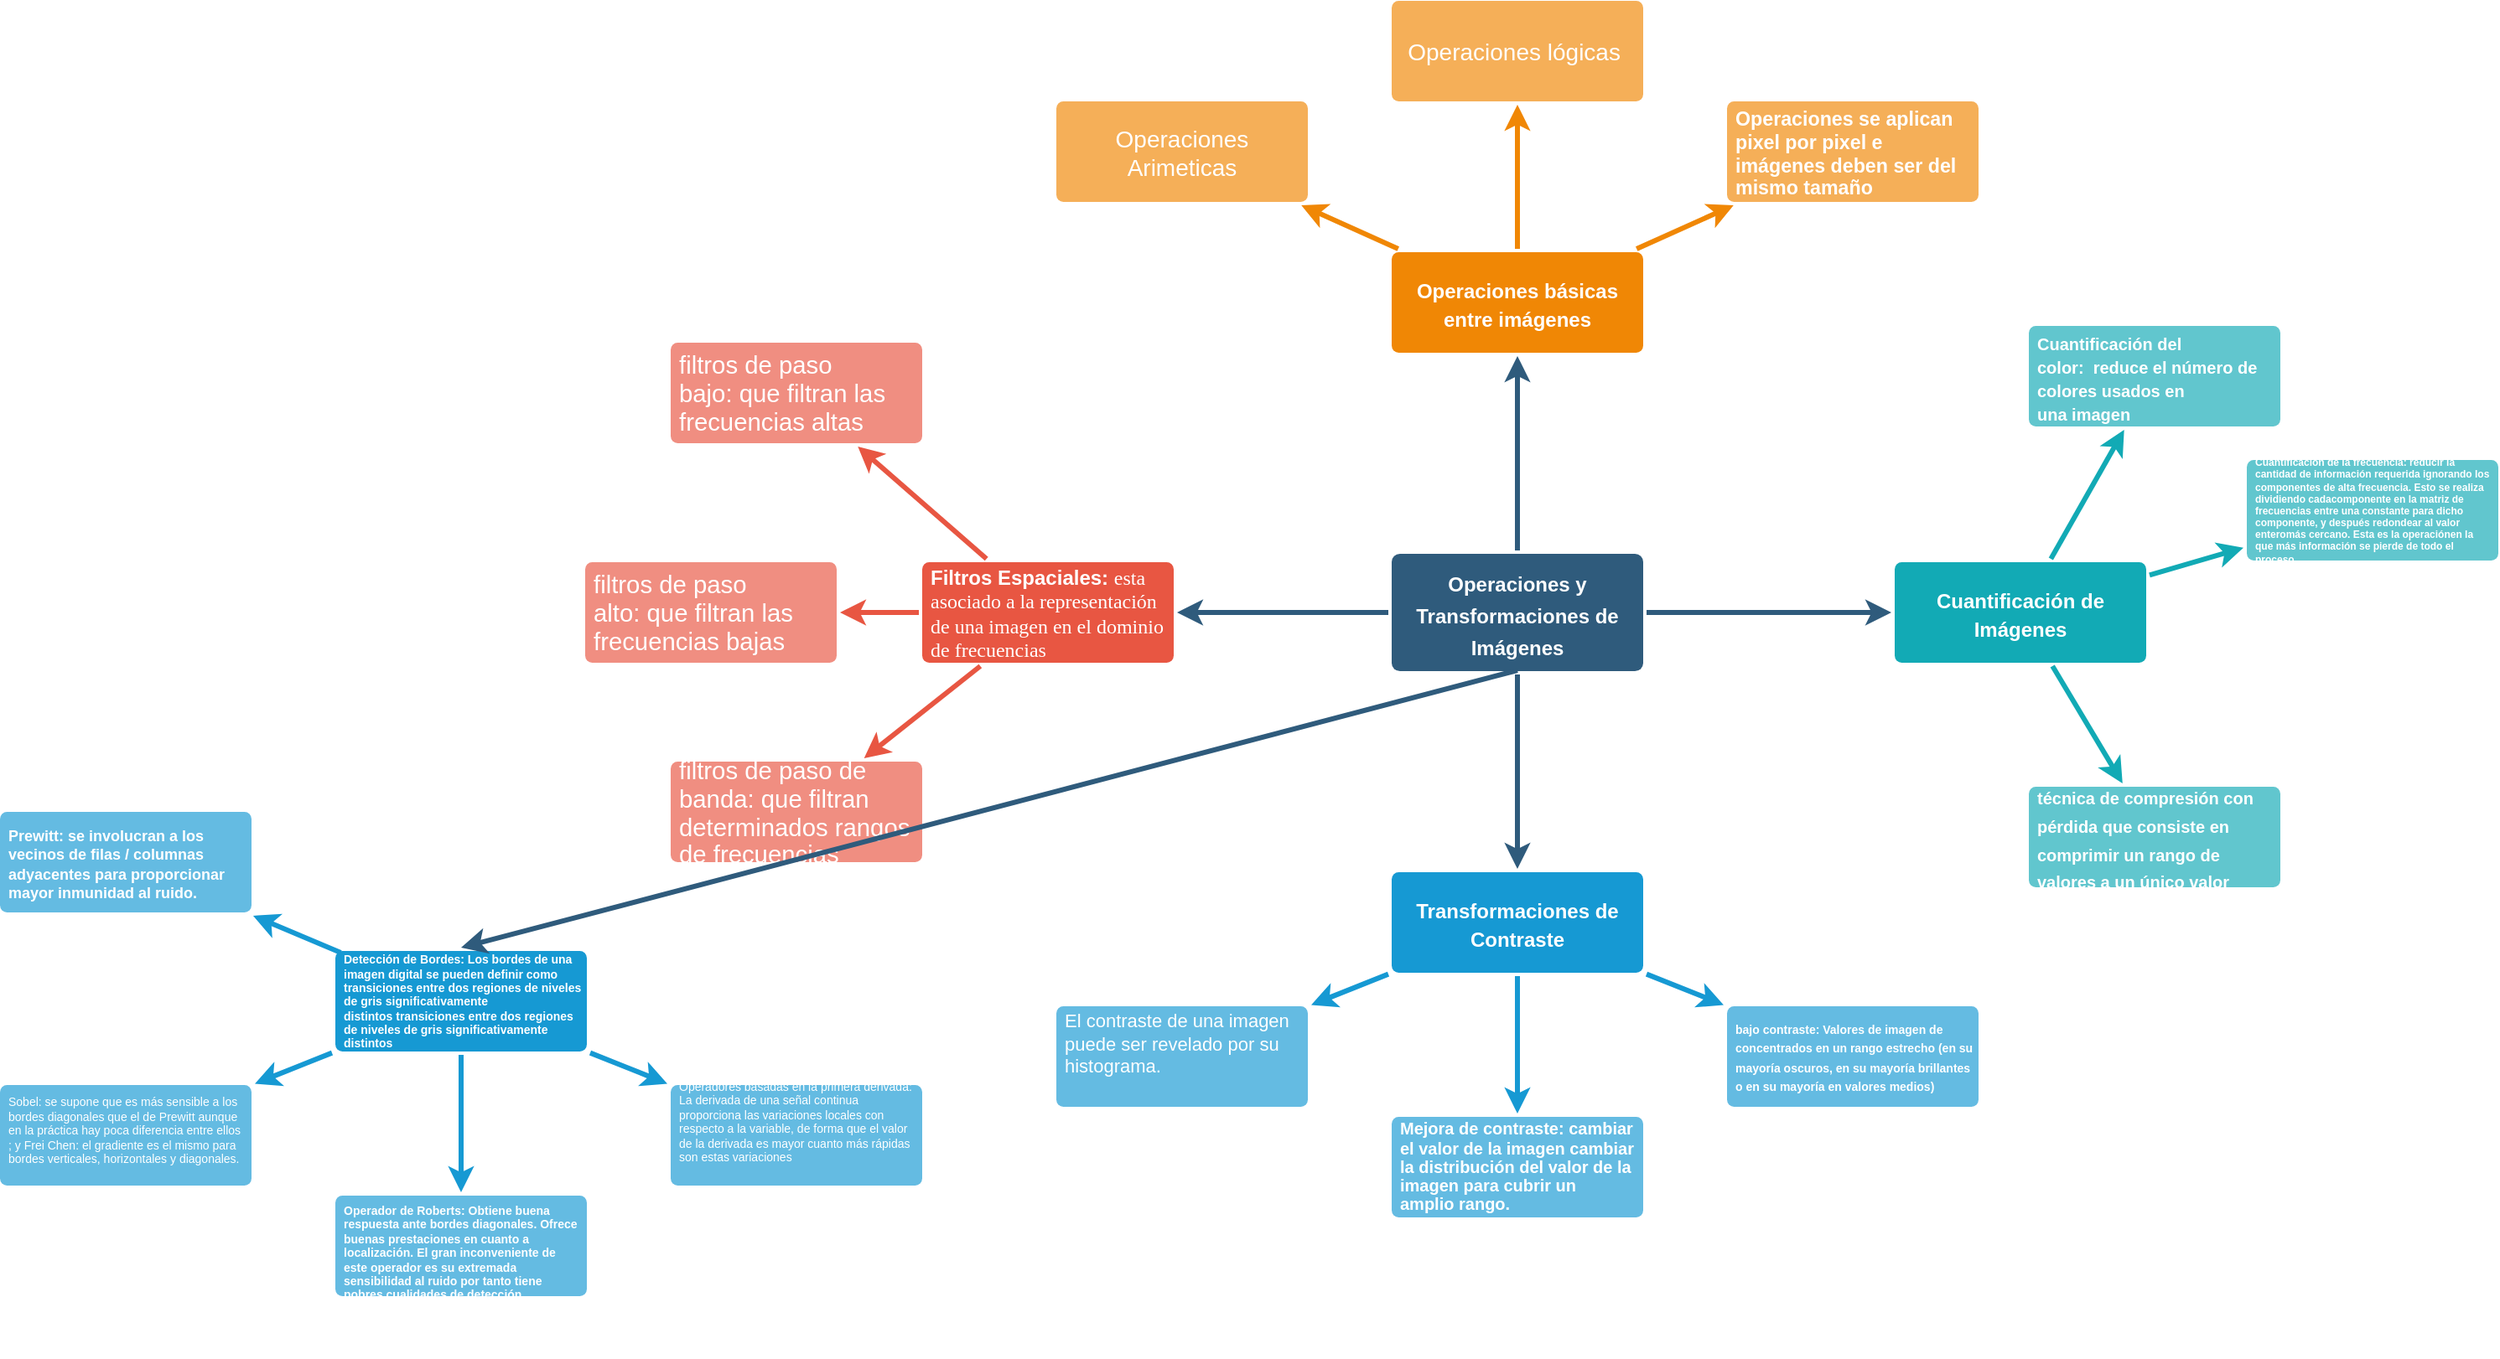 <mxfile version="11.0.6" type="device"><diagram id="6a731a19-8d31-9384-78a2-239565b7b9f0" name="Page-1"><mxGraphModel dx="2733" dy="1318" grid="1" gridSize="10" guides="1" tooltips="1" connect="1" arrows="1" fold="1" page="1" pageScale="1" pageWidth="1169" pageHeight="827" background="#ffffff" math="0" shadow="0"><root><mxCell id="0"/><mxCell id="1" parent="0"/><mxCell id="1745" value="" style="edgeStyle=none;rounded=0;jumpStyle=none;html=1;shadow=0;labelBackgroundColor=none;startArrow=none;startFill=0;endArrow=classic;endFill=1;jettySize=auto;orthogonalLoop=1;strokeColor=#2F5B7C;strokeWidth=3;fontFamily=Helvetica;fontSize=16;fontColor=#23445D;spacing=5;" parent="1" source="1749" target="1764" edge="1"><mxGeometry relative="1" as="geometry"/></mxCell><mxCell id="1746" value="" style="edgeStyle=none;rounded=0;jumpStyle=none;html=1;shadow=0;labelBackgroundColor=none;startArrow=none;startFill=0;endArrow=classic;endFill=1;jettySize=auto;orthogonalLoop=1;strokeColor=#2F5B7C;strokeWidth=3;fontFamily=Helvetica;fontSize=16;fontColor=#23445D;spacing=5;" parent="1" source="1749" target="1771" edge="1"><mxGeometry relative="1" as="geometry"/></mxCell><mxCell id="1747" value="" style="edgeStyle=none;rounded=0;jumpStyle=none;html=1;shadow=0;labelBackgroundColor=none;startArrow=none;startFill=0;endArrow=classic;endFill=1;jettySize=auto;orthogonalLoop=1;strokeColor=#2F5B7C;strokeWidth=3;fontFamily=Helvetica;fontSize=16;fontColor=#23445D;spacing=5;" parent="1" source="1749" target="1760" edge="1"><mxGeometry relative="1" as="geometry"/></mxCell><mxCell id="1748" value="" style="edgeStyle=none;rounded=0;jumpStyle=none;html=1;shadow=0;labelBackgroundColor=none;startArrow=none;startFill=0;endArrow=classic;endFill=1;jettySize=auto;orthogonalLoop=1;strokeColor=#2F5B7C;strokeWidth=3;fontFamily=Helvetica;fontSize=16;fontColor=#23445D;spacing=5;" parent="1" source="1749" target="1753" edge="1"><mxGeometry relative="1" as="geometry"/></mxCell><mxCell id="1749" value="&lt;span style=&quot;font-size: 9pt ; line-height: 107% ; font-family: &amp;#34;tahoma&amp;#34; , sans-serif&quot;&gt;Operaciones y Transformaciones de Imágenes&lt;/span&gt;" style="rounded=1;whiteSpace=wrap;html=1;shadow=0;labelBackgroundColor=none;strokeColor=none;strokeWidth=3;fillColor=#2F5B7C;fontFamily=Helvetica;fontSize=16;fontColor=#FFFFFF;align=center;fontStyle=1;spacing=5;arcSize=7;perimeterSpacing=2;" parent="1" vertex="1"><mxGeometry x="495" y="380.5" width="150" height="70" as="geometry"/></mxCell><mxCell id="1750" value="" style="edgeStyle=none;rounded=1;jumpStyle=none;html=1;shadow=0;labelBackgroundColor=none;startArrow=none;startFill=0;jettySize=auto;orthogonalLoop=1;strokeColor=#E85642;strokeWidth=3;fontFamily=Helvetica;fontSize=14;fontColor=#FFFFFF;spacing=5;fontStyle=1;fillColor=#b0e3e6;" parent="1" source="1753" target="1756" edge="1"><mxGeometry relative="1" as="geometry"/></mxCell><mxCell id="1751" value="" style="edgeStyle=none;rounded=1;jumpStyle=none;html=1;shadow=0;labelBackgroundColor=none;startArrow=none;startFill=0;jettySize=auto;orthogonalLoop=1;strokeColor=#E85642;strokeWidth=3;fontFamily=Helvetica;fontSize=14;fontColor=#FFFFFF;spacing=5;fontStyle=1;fillColor=#b0e3e6;" parent="1" source="1753" target="1755" edge="1"><mxGeometry relative="1" as="geometry"/></mxCell><mxCell id="1752" value="" style="edgeStyle=none;rounded=1;jumpStyle=none;html=1;shadow=0;labelBackgroundColor=none;startArrow=none;startFill=0;jettySize=auto;orthogonalLoop=1;strokeColor=#E85642;strokeWidth=3;fontFamily=Helvetica;fontSize=14;fontColor=#FFFFFF;spacing=5;fontStyle=1;fillColor=#b0e3e6;" parent="1" source="1753" target="1754" edge="1"><mxGeometry relative="1" as="geometry"/></mxCell><mxCell id="1753" value="&lt;h5 style=&quot;font-size: 12px&quot;&gt;&lt;font style=&quot;font-size: 12px&quot;&gt;&lt;span style=&quot;line-height: 107% ; font-family: &amp;#34;tahoma&amp;#34; , sans-serif&quot;&gt;Filtros Espaciales:&amp;nbsp;&lt;/span&gt;&lt;span style=&quot;font-family: &amp;#34;times new roman&amp;#34; ; font-weight: 400&quot;&gt;esta asociado a la representación de una imagen en el dominio de frecuencias&lt;/span&gt;&lt;/font&gt;&lt;/h5&gt;" style="rounded=1;whiteSpace=wrap;html=1;shadow=0;labelBackgroundColor=none;strokeColor=none;strokeWidth=3;fillColor=#e85642;fontFamily=Helvetica;fontSize=14;fontColor=#FFFFFF;align=left;spacing=5;fontStyle=1;arcSize=7;perimeterSpacing=2;" parent="1" vertex="1"><mxGeometry x="215" y="385.5" width="150" height="60" as="geometry"/></mxCell><mxCell id="1754" value="&lt;span style=&quot;font-size: 11.0pt ; line-height: 107% ; font-family: &amp;#34;calibri&amp;#34; , sans-serif&quot;&gt;filtros de paso de banda:&amp;nbsp;que filtran determinados rangos de frecuencias&lt;/span&gt;" style="rounded=1;whiteSpace=wrap;html=1;shadow=0;labelBackgroundColor=none;strokeColor=none;strokeWidth=3;fillColor=#f08e81;fontFamily=Helvetica;fontSize=14;fontColor=#FFFFFF;align=left;spacing=5;fontStyle=0;arcSize=7;perimeterSpacing=2;" parent="1" vertex="1"><mxGeometry x="65" y="504.5" width="150" height="60" as="geometry"/></mxCell><mxCell id="1755" value="&lt;span style=&quot;font-size: 11.0pt ; line-height: 107% ; font-family: &amp;#34;calibri&amp;#34; , sans-serif&quot;&gt;filtros de paso alto:&amp;nbsp;que filtran las frecuencias bajas&lt;/span&gt;" style="rounded=1;whiteSpace=wrap;html=1;shadow=0;labelBackgroundColor=none;strokeColor=none;strokeWidth=3;fillColor=#f08e81;fontFamily=Helvetica;fontSize=14;fontColor=#FFFFFF;align=left;spacing=5;fontStyle=0;arcSize=7;perimeterSpacing=2;" parent="1" vertex="1"><mxGeometry x="14" y="385.5" width="150" height="60" as="geometry"/></mxCell><mxCell id="1756" value="&lt;span style=&quot;font-size: 11.0pt ; line-height: 107% ; font-family: &amp;#34;calibri&amp;#34; , sans-serif&quot;&gt;filtros de paso bajo:&amp;nbsp;que filtran las frecuencias altas&lt;/span&gt;" style="rounded=1;whiteSpace=wrap;html=1;shadow=0;labelBackgroundColor=none;strokeColor=none;strokeWidth=3;fillColor=#f08e81;fontFamily=Helvetica;fontSize=14;fontColor=#FFFFFF;align=left;spacing=5;fontStyle=0;arcSize=7;perimeterSpacing=2;" parent="1" vertex="1"><mxGeometry x="65" y="254.5" width="150" height="60" as="geometry"/></mxCell><mxCell id="1757" value="" style="edgeStyle=none;rounded=0;jumpStyle=none;html=1;shadow=0;labelBackgroundColor=none;startArrow=none;startFill=0;endArrow=classic;endFill=1;jettySize=auto;orthogonalLoop=1;strokeColor=#1699D3;strokeWidth=3;fontFamily=Helvetica;fontSize=14;fontColor=#FFFFFF;spacing=5;" parent="1" source="1760" target="1763" edge="1"><mxGeometry relative="1" as="geometry"/></mxCell><mxCell id="1758" value="" style="edgeStyle=none;rounded=0;jumpStyle=none;html=1;shadow=0;labelBackgroundColor=none;startArrow=none;startFill=0;endArrow=classic;endFill=1;jettySize=auto;orthogonalLoop=1;strokeColor=#1699D3;strokeWidth=3;fontFamily=Helvetica;fontSize=14;fontColor=#FFFFFF;spacing=5;" parent="1" source="1760" target="1762" edge="1"><mxGeometry relative="1" as="geometry"/></mxCell><mxCell id="1759" value="" style="edgeStyle=none;rounded=0;jumpStyle=none;html=1;shadow=0;labelBackgroundColor=none;startArrow=none;startFill=0;endArrow=classic;endFill=1;jettySize=auto;orthogonalLoop=1;strokeColor=#1699D3;strokeWidth=3;fontFamily=Helvetica;fontSize=14;fontColor=#FFFFFF;spacing=5;" parent="1" source="1760" target="1761" edge="1"><mxGeometry relative="1" as="geometry"/></mxCell><mxCell id="1760" value="&lt;span style=&quot;font-size: 9pt ; line-height: 107% ; font-family: &amp;#34;tahoma&amp;#34; , sans-serif&quot;&gt;Transformaciones de Contraste&lt;/span&gt;" style="rounded=1;whiteSpace=wrap;html=1;shadow=0;labelBackgroundColor=none;strokeColor=none;strokeWidth=3;fillColor=#1699d3;fontFamily=Helvetica;fontSize=14;fontColor=#FFFFFF;align=center;spacing=5;fontStyle=1;arcSize=7;perimeterSpacing=2;" parent="1" vertex="1"><mxGeometry x="495" y="570.5" width="150" height="60" as="geometry"/></mxCell><mxCell id="1761" value="&lt;h6&gt;&lt;span style=&quot;line-height: 107%&quot;&gt;&lt;font style=&quot;line-height: 100% ; font-size: 7px&quot;&gt;bajo contraste: Valores de imagen de concentrados en un rango estrecho (en su mayoría oscuros, en su mayoría brillantes o en su mayoría en valores medios)&lt;/font&gt;&lt;/span&gt;&lt;/h6&gt;" style="rounded=1;whiteSpace=wrap;html=1;shadow=0;labelBackgroundColor=none;strokeColor=none;strokeWidth=3;fillColor=#64bbe2;fontFamily=Helvetica;fontSize=14;fontColor=#FFFFFF;align=left;spacing=5;arcSize=7;perimeterSpacing=2;" parent="1" vertex="1"><mxGeometry x="695" y="650.5" width="150" height="60" as="geometry"/></mxCell><mxCell id="1762" value="&lt;h6&gt;&lt;span style=&quot;font-size: 10px ; line-height: 100%&quot;&gt;Mejora de contraste: cambiar el valor de la imagen cambiar la distribución del valor de la imagen para cubrir un amplio&amp;nbsp;rango.&lt;/span&gt;&lt;/h6&gt;" style="rounded=1;whiteSpace=wrap;html=1;shadow=0;labelBackgroundColor=none;strokeColor=none;strokeWidth=3;fillColor=#64bbe2;fontFamily=Helvetica;fontSize=14;fontColor=#FFFFFF;align=left;spacing=5;arcSize=7;perimeterSpacing=2;" parent="1" vertex="1"><mxGeometry x="495" y="716.5" width="150" height="60" as="geometry"/></mxCell><mxCell id="1763" value="&lt;p class=&quot;MsoNormal&quot; style=&quot;font-size: 11px&quot;&gt;&lt;font style=&quot;font-size: 11px&quot;&gt;El contraste de una imagen puede ser revelado por su histograma.&lt;br&gt;&lt;/font&gt;&lt;/p&gt;&lt;font style=&quot;font-size: 11px&quot;&gt;&lt;br&gt;&lt;/font&gt;" style="rounded=1;whiteSpace=wrap;html=1;shadow=0;labelBackgroundColor=none;strokeColor=none;strokeWidth=3;fillColor=#64bbe2;fontFamily=Helvetica;fontSize=14;fontColor=#FFFFFF;align=left;spacing=5;arcSize=7;perimeterSpacing=2;" parent="1" vertex="1"><mxGeometry x="295" y="650.5" width="150" height="60" as="geometry"/></mxCell><mxCell id="1764" value="&lt;span style=&quot;font-size: 9pt ; line-height: 107% ; font-family: &amp;#34;tahoma&amp;#34; , sans-serif&quot;&gt;Operaciones básicas entre imágenes&lt;/span&gt;" style="rounded=1;whiteSpace=wrap;html=1;shadow=0;labelBackgroundColor=none;strokeColor=none;strokeWidth=3;fillColor=#F08705;fontFamily=Helvetica;fontSize=14;fontColor=#FFFFFF;align=center;spacing=5;fontStyle=1;arcSize=7;perimeterSpacing=2;" parent="1" vertex="1"><mxGeometry x="495" y="200.5" width="150" height="60" as="geometry"/></mxCell><mxCell id="1765" value="&lt;h5&gt;Operaciones se aplican pixel por pixel e imágenes deben ser del mismo tamaño&lt;/h5&gt;" style="rounded=1;whiteSpace=wrap;html=1;shadow=0;labelBackgroundColor=none;strokeColor=none;strokeWidth=3;fillColor=#f5af58;fontFamily=Helvetica;fontSize=14;fontColor=#FFFFFF;align=left;spacing=5;arcSize=7;perimeterSpacing=2;" parent="1" vertex="1"><mxGeometry x="695" y="110.5" width="150" height="60" as="geometry"/></mxCell><mxCell id="1766" value="" style="edgeStyle=none;rounded=0;jumpStyle=none;html=1;shadow=0;labelBackgroundColor=none;startArrow=none;startFill=0;endArrow=classic;endFill=1;jettySize=auto;orthogonalLoop=1;strokeColor=#F08705;strokeWidth=3;fontFamily=Helvetica;fontSize=14;fontColor=#FFFFFF;spacing=5;" parent="1" source="1764" target="1765" edge="1"><mxGeometry relative="1" as="geometry"/></mxCell><mxCell id="1767" value="Operaciones lógicas&amp;nbsp;" style="rounded=1;whiteSpace=wrap;html=1;shadow=0;labelBackgroundColor=none;strokeColor=none;strokeWidth=3;fillColor=#f5af58;fontFamily=Helvetica;fontSize=14;fontColor=#FFFFFF;align=center;spacing=5;arcSize=7;perimeterSpacing=2;" parent="1" vertex="1"><mxGeometry x="495" y="50.5" width="150" height="60" as="geometry"/></mxCell><mxCell id="1768" value="" style="edgeStyle=none;rounded=0;jumpStyle=none;html=1;shadow=0;labelBackgroundColor=none;startArrow=none;startFill=0;endArrow=classic;endFill=1;jettySize=auto;orthogonalLoop=1;strokeColor=#F08705;strokeWidth=3;fontFamily=Helvetica;fontSize=14;fontColor=#FFFFFF;spacing=5;" parent="1" source="1764" target="1767" edge="1"><mxGeometry relative="1" as="geometry"/></mxCell><mxCell id="1769" value="Operaciones Arimeticas" style="rounded=1;whiteSpace=wrap;html=1;shadow=0;labelBackgroundColor=none;strokeColor=none;strokeWidth=3;fillColor=#f5af58;fontFamily=Helvetica;fontSize=14;fontColor=#FFFFFF;align=center;spacing=5;arcSize=7;perimeterSpacing=2;" parent="1" vertex="1"><mxGeometry x="295" y="110.5" width="150" height="60" as="geometry"/></mxCell><mxCell id="1770" value="" style="edgeStyle=none;rounded=0;jumpStyle=none;html=1;shadow=0;labelBackgroundColor=none;startArrow=none;startFill=0;endArrow=classic;endFill=1;jettySize=auto;orthogonalLoop=1;strokeColor=#F08705;strokeWidth=3;fontFamily=Helvetica;fontSize=14;fontColor=#FFFFFF;spacing=5;" parent="1" source="1764" target="1769" edge="1"><mxGeometry relative="1" as="geometry"/></mxCell><mxCell id="1771" value="&lt;span style=&quot;font-size: 9pt ; line-height: 107% ; font-family: &amp;#34;tahoma&amp;#34; , sans-serif&quot;&gt;Cuantificación de Imágenes&lt;/span&gt;" style="rounded=1;whiteSpace=wrap;html=1;shadow=0;labelBackgroundColor=none;strokeColor=none;strokeWidth=3;fillColor=#12aab5;fontFamily=Helvetica;fontSize=14;fontColor=#FFFFFF;align=center;spacing=5;fontStyle=1;arcSize=7;perimeterSpacing=2;" parent="1" vertex="1"><mxGeometry x="795" y="385.5" width="150" height="60" as="geometry"/></mxCell><mxCell id="1772" value="&lt;h4&gt;&lt;span style=&quot;font-size: 10px ; line-height: 107%&quot;&gt;técnica de c&lt;span&gt;ompresión con pérdida&amp;nbsp;&lt;/span&gt;que consiste en comprimir un rango de valores a un único valor&lt;/span&gt;&lt;/h4&gt;" style="rounded=1;whiteSpace=wrap;html=1;shadow=0;labelBackgroundColor=none;strokeColor=none;strokeWidth=3;fillColor=#61c6ce;fontFamily=Helvetica;fontSize=14;fontColor=#FFFFFF;align=left;spacing=5;fontStyle=0;arcSize=7;perimeterSpacing=2;" parent="1" vertex="1"><mxGeometry x="875" y="519.5" width="150" height="60" as="geometry"/></mxCell><mxCell id="1773" value="" style="edgeStyle=none;rounded=1;jumpStyle=none;html=1;shadow=0;labelBackgroundColor=none;startArrow=none;startFill=0;jettySize=auto;orthogonalLoop=1;strokeColor=#12AAB5;strokeWidth=3;fontFamily=Helvetica;fontSize=14;fontColor=#FFFFFF;spacing=5;fontStyle=1;fillColor=#b0e3e6;" parent="1" source="1771" target="1772" edge="1"><mxGeometry relative="1" as="geometry"/></mxCell><mxCell id="1776" value="&lt;p style=&quot;line-height: 0%&quot;&gt;&lt;/p&gt;&lt;h6 style=&quot;font-size: 6px&quot;&gt;&lt;font style=&quot;font-size: 6px&quot;&gt;&lt;font style=&quot;font-size: 6px&quot;&gt;&lt;br&gt;&lt;/font&gt;&lt;/font&gt;&lt;/h6&gt;&lt;h6 style=&quot;font-size: 6px&quot;&gt;&lt;font style=&quot;font-size: 6px&quot;&gt;&lt;font style=&quot;font-size: 6px&quot;&gt;Cuantificación de la frecuencia:&amp;nbsp;&lt;/font&gt;&lt;span style=&quot;line-height: 107% ; font-family: &amp;#34;calibri&amp;#34; , sans-serif&quot;&gt;reducir &lt;/span&gt;&lt;span style=&quot;line-height: 107% ; font-family: &amp;#34;calibri&amp;#34; , sans-serif&quot;&gt;la cantidad de información requerida ignorando los componentes de alta frecuencia. Esto se realiza dividiendo cada&lt;/span&gt;componente en la matriz de frecuencias entre una constante para dicho componente, y después redondear al valor enteromás cercano. Esta es la operaciónen la que más información se pierde de todo el proceso&lt;br&gt;&lt;/font&gt;&lt;/h6&gt;&lt;h6 style=&quot;font-size: 6px&quot;&gt;&lt;font style=&quot;font-size: 6px&quot;&gt;&amp;nbsp;&amp;nbsp;&lt;/font&gt;&lt;/h6&gt;&lt;p&gt;&lt;/p&gt;" style="rounded=1;whiteSpace=wrap;html=1;shadow=0;labelBackgroundColor=none;strokeColor=none;strokeWidth=3;fillColor=#61c6ce;fontFamily=Helvetica;fontSize=14;fontColor=#FFFFFF;align=left;spacing=5;fontStyle=0;arcSize=7;perimeterSpacing=2;" parent="1" vertex="1"><mxGeometry x="1005" y="324.5" width="150" height="60" as="geometry"/></mxCell><mxCell id="1777" value="" style="edgeStyle=none;rounded=1;jumpStyle=none;html=1;shadow=0;labelBackgroundColor=none;startArrow=none;startFill=0;jettySize=auto;orthogonalLoop=1;strokeColor=#12AAB5;strokeWidth=3;fontFamily=Helvetica;fontSize=14;fontColor=#FFFFFF;spacing=5;fontStyle=1;fillColor=#b0e3e6;" parent="1" source="1771" target="1776" edge="1"><mxGeometry relative="1" as="geometry"/></mxCell><mxCell id="1778" value="&lt;h5&gt;&lt;font style=&quot;font-size: 10px&quot;&gt;&lt;font style=&quot;line-height: 120% ; font-size: 10px&quot;&gt;&lt;br&gt;&lt;/font&gt;&lt;/font&gt;&lt;font style=&quot;font-size: 10px&quot;&gt;&lt;font style=&quot;line-height: 120% ; font-size: 10px&quot;&gt;Cuantificación del color:&amp;nbsp;&lt;/font&gt;&amp;nbsp;reduce el número de colores usados en&lt;br&gt;una imagen&lt;br&gt;&lt;/font&gt;&lt;font style=&quot;font-size: 10px&quot;&gt;&lt;span style=&quot;font-family: &amp;#34;tahoma&amp;#34; , sans-serif&quot;&gt;una imagen&lt;/span&gt;&lt;/font&gt;&lt;/h5&gt;&lt;p class=&quot;MsoNormal&quot;&gt;&lt;/p&gt;" style="rounded=1;whiteSpace=wrap;html=1;shadow=0;labelBackgroundColor=none;strokeColor=none;strokeWidth=3;fillColor=#61c6ce;fontFamily=Helvetica;fontSize=14;fontColor=#FFFFFF;align=left;spacing=5;fontStyle=0;arcSize=7;perimeterSpacing=2;" parent="1" vertex="1"><mxGeometry x="875" y="244.5" width="150" height="60" as="geometry"/></mxCell><mxCell id="1779" value="" style="edgeStyle=none;rounded=1;jumpStyle=none;html=1;shadow=0;labelBackgroundColor=none;startArrow=none;startFill=0;jettySize=auto;orthogonalLoop=1;strokeColor=#12AAB5;strokeWidth=3;fontFamily=Helvetica;fontSize=14;fontColor=#FFFFFF;spacing=5;fontStyle=1;fillColor=#b0e3e6;" parent="1" source="1771" target="1778" edge="1"><mxGeometry relative="1" as="geometry"/></mxCell><mxCell id="54OZVzCSu5Nln9Heg2qD-1779" value="" style="edgeStyle=none;rounded=0;jumpStyle=none;html=1;shadow=0;labelBackgroundColor=none;startArrow=none;startFill=0;endArrow=classic;endFill=1;jettySize=auto;orthogonalLoop=1;strokeColor=#1699D3;strokeWidth=3;fontFamily=Helvetica;fontSize=14;fontColor=#FFFFFF;spacing=5;" edge="1" parent="1" source="54OZVzCSu5Nln9Heg2qD-1782" target="54OZVzCSu5Nln9Heg2qD-1785"><mxGeometry relative="1" as="geometry"/></mxCell><mxCell id="54OZVzCSu5Nln9Heg2qD-1780" value="" style="edgeStyle=none;rounded=0;jumpStyle=none;html=1;shadow=0;labelBackgroundColor=none;startArrow=none;startFill=0;endArrow=classic;endFill=1;jettySize=auto;orthogonalLoop=1;strokeColor=#1699D3;strokeWidth=3;fontFamily=Helvetica;fontSize=14;fontColor=#FFFFFF;spacing=5;" edge="1" parent="1" source="54OZVzCSu5Nln9Heg2qD-1782" target="54OZVzCSu5Nln9Heg2qD-1784"><mxGeometry relative="1" as="geometry"/></mxCell><mxCell id="54OZVzCSu5Nln9Heg2qD-1781" value="" style="edgeStyle=none;rounded=0;jumpStyle=none;html=1;shadow=0;labelBackgroundColor=none;startArrow=none;startFill=0;endArrow=classic;endFill=1;jettySize=auto;orthogonalLoop=1;strokeColor=#1699D3;strokeWidth=3;fontFamily=Helvetica;fontSize=14;fontColor=#FFFFFF;spacing=5;" edge="1" parent="1" source="54OZVzCSu5Nln9Heg2qD-1782" target="54OZVzCSu5Nln9Heg2qD-1783"><mxGeometry relative="1" as="geometry"/></mxCell><mxCell id="54OZVzCSu5Nln9Heg2qD-1782" value="&lt;h6 style=&quot;font-size: 7px&quot;&gt;&lt;span style=&quot;line-height: 107% ; font-family: &amp;#34;tahoma&amp;#34; , sans-serif&quot;&gt;Detección de Bordes:&amp;nbsp;&lt;/span&gt;&lt;span&gt;Los bordes de una imagen digital se pueden definir como transiciones entre dos regiones de niveles de gris significativamente distintos&amp;nbsp;&lt;/span&gt;&lt;span&gt;transiciones entre dos regiones de niveles de gris significativamente distintos&lt;/span&gt;&lt;br&gt;&lt;/h6&gt;&lt;p class=&quot;MsoNormal&quot;&gt;&lt;/p&gt;" style="rounded=1;whiteSpace=wrap;html=1;shadow=0;labelBackgroundColor=none;strokeColor=none;strokeWidth=3;fillColor=#1699d3;fontFamily=Helvetica;fontSize=14;fontColor=#FFFFFF;align=left;spacing=5;fontStyle=1;arcSize=7;perimeterSpacing=2;" vertex="1" parent="1"><mxGeometry x="-135" y="617.5" width="150" height="60" as="geometry"/></mxCell><mxCell id="54OZVzCSu5Nln9Heg2qD-1783" value="&lt;h6 style=&quot;font-size: 7px&quot;&gt;&lt;font style=&quot;font-size: 7px&quot;&gt;&lt;span style=&quot;font-weight: normal&quot;&gt;Operadores basadas en la primera derivada: La derivada de una señal continua proporciona las variaciones locales con respecto a la variable, de forma que el valor de la derivada es mayor cuanto más rápidas son estas variaciones&lt;/span&gt;&lt;br&gt;&lt;/font&gt;&lt;/h6&gt;&lt;font style=&quot;font-size: 7px&quot; color=&quot;#000000&quot;&gt;&lt;br&gt;&lt;/font&gt;" style="rounded=1;whiteSpace=wrap;html=1;shadow=0;labelBackgroundColor=none;strokeColor=none;strokeWidth=3;fillColor=#64bbe2;fontFamily=Helvetica;fontSize=14;fontColor=#FFFFFF;align=left;spacing=5;arcSize=7;perimeterSpacing=2;" vertex="1" parent="1"><mxGeometry x="65" y="697.5" width="150" height="60" as="geometry"/></mxCell><mxCell id="54OZVzCSu5Nln9Heg2qD-1784" value="&lt;h6 style=&quot;font-size: 7px&quot;&gt;&lt;font style=&quot;font-size: 7px&quot;&gt;&lt;br&gt;&lt;/font&gt;&lt;/h6&gt;&lt;h6 style=&quot;font-size: 7px&quot;&gt;&lt;font style=&quot;font-size: 7px&quot;&gt;Operador de Roberts: Obtiene buena respuesta ante bordes diagonales. Ofrece buenas prestaciones en cuanto a localización. El gran inconveniente de este operador es su extremada sensibilidad al ruido&amp;nbsp;&lt;/font&gt;por tanto tiene pobres cualidades de detección.&lt;/h6&gt;&lt;font color=&quot;#000000&quot;&gt;&lt;br&gt;&lt;/font&gt;" style="rounded=1;whiteSpace=wrap;html=1;shadow=0;labelBackgroundColor=none;strokeColor=none;strokeWidth=3;fillColor=#64bbe2;fontFamily=Helvetica;fontSize=14;fontColor=#FFFFFF;align=left;spacing=5;arcSize=7;perimeterSpacing=2;" vertex="1" parent="1"><mxGeometry x="-135" y="763.5" width="150" height="60" as="geometry"/></mxCell><mxCell id="54OZVzCSu5Nln9Heg2qD-1785" value="&lt;p style=&quot;line-height: 100%&quot;&gt;&lt;/p&gt;&lt;h6 style=&quot;font-size: 7px&quot;&gt;&lt;span style=&quot;font-weight: normal&quot;&gt;&lt;font face=&quot;Helvetica&quot; style=&quot;font-size: 7px&quot;&gt;&lt;br&gt;&lt;/font&gt;&lt;/span&gt;&lt;/h6&gt;&lt;h6 style=&quot;font-size: 7px&quot;&gt;&lt;span style=&quot;font-weight: normal&quot;&gt;&lt;font face=&quot;Helvetica&quot; style=&quot;font-size: 7px&quot;&gt;Sobel: se supone que es más sensible a los bordes diagonales que el de Prewitt aunque en la práctica hay poca diferencia entre ellos ; y Frei Chen: el gradiente es el mismo para bordes verticales, horizontales y diagonales.&lt;/font&gt;&lt;/span&gt;&lt;/h6&gt;&lt;font color=&quot;#000000&quot; style=&quot;font-size: 7px&quot;&gt;&lt;br&gt;&lt;/font&gt;&lt;p&gt;&lt;/p&gt;" style="rounded=1;whiteSpace=wrap;html=1;shadow=0;labelBackgroundColor=none;strokeColor=none;strokeWidth=3;fillColor=#64bbe2;fontFamily=Helvetica;fontSize=14;fontColor=#FFFFFF;align=left;spacing=5;arcSize=7;perimeterSpacing=2;" vertex="1" parent="1"><mxGeometry x="-335" y="697.5" width="150" height="60" as="geometry"/></mxCell><mxCell id="54OZVzCSu5Nln9Heg2qD-1786" value="" style="edgeStyle=none;rounded=0;jumpStyle=none;html=1;shadow=0;labelBackgroundColor=none;startArrow=none;startFill=0;endArrow=classic;endFill=1;jettySize=auto;orthogonalLoop=1;strokeColor=#2F5B7C;strokeWidth=3;fontFamily=Helvetica;fontSize=16;fontColor=#23445D;spacing=5;entryX=0.5;entryY=0;entryDx=0;entryDy=0;" edge="1" parent="1" target="54OZVzCSu5Nln9Heg2qD-1782"><mxGeometry relative="1" as="geometry"><mxPoint x="570" y="450" as="sourcePoint"/><mxPoint x="400" y="630.5" as="targetPoint"/></mxGeometry></mxCell><mxCell id="54OZVzCSu5Nln9Heg2qD-1787" value="&lt;p style=&quot;line-height: 100%&quot;&gt;&lt;/p&gt;&lt;h6 style=&quot;font-size: 7px&quot;&gt;&lt;/h6&gt;&lt;h6&gt;&lt;font&gt;&lt;font color=&quot;#000000&quot; style=&quot;line-height: 100% ; font-size: 9px&quot;&gt;&lt;br&gt;&lt;/font&gt;&lt;/font&gt;&lt;/h6&gt;&lt;h6&gt;&lt;font&gt;&lt;font style=&quot;line-height: 100% ; font-size: 9px&quot;&gt;Prewitt: se involucran a los vecinos de filas / columnas adyacentes para proporcionar mayor inmunidad al ruido.&lt;/font&gt;&lt;/font&gt;&lt;/h6&gt;&lt;br style=&quot;font-size: 7px&quot;&gt;&lt;p&gt;&lt;/p&gt;" style="rounded=1;whiteSpace=wrap;html=1;shadow=0;labelBackgroundColor=none;strokeColor=none;strokeWidth=3;fillColor=#64bbe2;fontFamily=Helvetica;fontSize=14;fontColor=#FFFFFF;align=left;spacing=5;arcSize=7;perimeterSpacing=2;" vertex="1" parent="1"><mxGeometry x="-335" y="534.5" width="150" height="60" as="geometry"/></mxCell><mxCell id="54OZVzCSu5Nln9Heg2qD-1788" value="" style="edgeStyle=none;rounded=0;jumpStyle=none;html=1;shadow=0;labelBackgroundColor=none;startArrow=none;startFill=0;endArrow=classic;endFill=1;jettySize=auto;orthogonalLoop=1;strokeColor=#1699D3;strokeWidth=3;fontFamily=Helvetica;fontSize=14;fontColor=#FFFFFF;spacing=5;exitX=0.034;exitY=0.047;exitDx=0;exitDy=0;exitPerimeter=0;" edge="1" parent="1" source="54OZVzCSu5Nln9Heg2qD-1782" target="54OZVzCSu5Nln9Heg2qD-1787"><mxGeometry relative="1" as="geometry"><mxPoint x="-144.0" y="591.3" as="sourcePoint"/><mxPoint x="-190" y="609.7" as="targetPoint"/></mxGeometry></mxCell></root></mxGraphModel></diagram></mxfile>